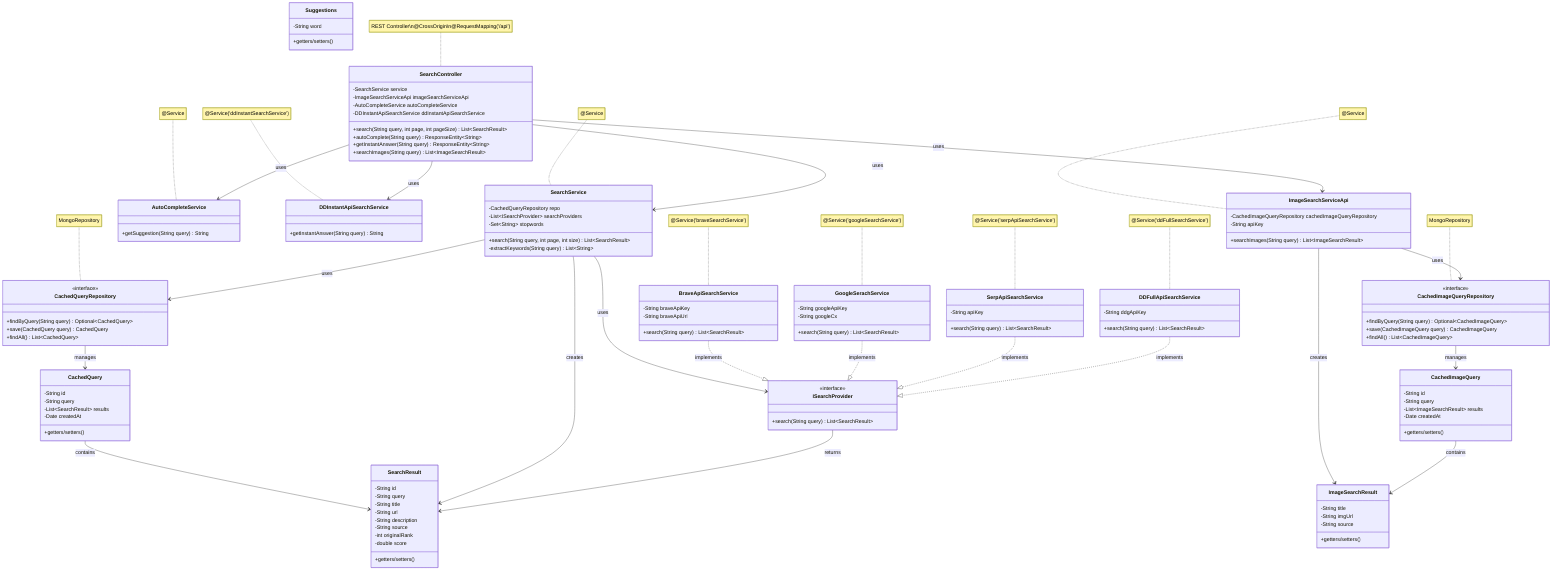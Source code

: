 classDiagram
    %% Model Classes
    class SearchResult {
        -String id
        -String query
        -String title
        -String url
        -String description
        -String source
        -int originalRank
        -double score
        +getters/setters()
    }
    
    class ImageSearchResult {
        -String title
        -String imgUrl
        -String source
        +getters/setters()
    }
    
    class CachedQuery {
        -String id
        -String query
        -List~SearchResult~ results
        -Date createdAt
        +getters/setters()
    }
    
    class CachedImageQuery {
        -String id
        -String query
        -List~ImageSearchResult~ results
        -Date createdAt
        +getters/setters()
    }
    
    class Suggestions {
        -String word
        +getters/setters()
    }

    %% Repository Interfaces
    class CachedQueryRepository {
        <<interface>>
        +findByQuery(String query) Optional~CachedQuery~
        +save(CachedQuery query) CachedQuery
        +findAll() List~CachedQuery~
    }
    
    class CachedImageQueryRepository {
        <<interface>>
        +findByQuery(String query) Optional~CachedImageQuery~
        +save(CachedImageQuery query) CachedImageQuery
        +findAll() List~CachedImageQuery~
    }

    %% Service Interface
    class ISearchProvider {
        <<interface>>
        +search(String query) List~SearchResult~
    }

    %% Service Implementations
    class SearchService {
        -CachedQueryRepository repo
        -List~ISearchProvider~ searchProviders
        -Set~String~ stopwords
        +search(String query, int page, int size) List~SearchResult~
        -extractKeywords(String query) List~String~
    }
    
    class BraveApiSearchService {
        -String braveApiKey
        -String braveApiUrl
        +search(String query) List~SearchResult~
    }
    
    class GoogleSerachService {
        -String googleApiKey
        -String googleCx
        +search(String query) List~SearchResult~
    }
    
    class SerpApiSearchService {
        -String apiKey
        +search(String query) List~SearchResult~
    }
    
    class DDFullApiSearchService {
        -String ddgApiKey
        +search(String query) List~SearchResult~
    }
    
    class AutoCompleteService {
        +getSuggestion(String query) String
    }
    
    class DDInstantApiSearchService {
        +getInstantAnswer(String query) String
    }
    
    class ImageSearchServiceApi {
        -CachedImageQueryRepository cachedImageQueryRepository
        -String apiKey
        +searchImages(String query) List~ImageSearchResult~
    }

    %% Controller
    class SearchController {
        -SearchService service
        -ImageSearchServiceApi imageSearchServiceApi
        -AutoCompleteService autoCompleteService
        -DDInstantApiSearchService ddInstantApiSearchService
        +search(String query, int page, int pageSize) List~SearchResult~
        +autoComplete(String query) ResponseEntity~String~
        +getInstantAnswer(String query) ResponseEntity~String~
        +searchImages(String query) List~ImageSearchResult~
    }

    %% Relationships
    SearchController --> SearchService : uses
    SearchController --> ImageSearchServiceApi : uses
    SearchController --> AutoCompleteService : uses
    SearchController --> DDInstantApiSearchService : uses
    
    SearchService --> CachedQueryRepository : uses
    SearchService --> ISearchProvider : uses
    
    ImageSearchServiceApi --> CachedImageQueryRepository : uses
    ImageSearchServiceApi --> ImageSearchResult : creates
    
    BraveApiSearchService ..|> ISearchProvider : implements
    GoogleSerachService ..|> ISearchProvider : implements
    SerpApiSearchService ..|> ISearchProvider : implements
    DDFullApiSearchService ..|> ISearchProvider : implements
    
    CachedQueryRepository --> CachedQuery : manages
    CachedImageQueryRepository --> CachedImageQuery : manages
    
    CachedQuery --> SearchResult : contains
    CachedImageQuery --> ImageSearchResult : contains
    
    SearchService --> SearchResult : creates
    ISearchProvider --> SearchResult : returns
    
    %% Spring Annotations
    note for SearchController "REST Controller\n@CrossOrigin\n@RequestMapping('/api')"
    note for SearchService "@Service"
    note for BraveApiSearchService "@Service('braveSearchService')"
    note for GoogleSerachService "@Service('googleSearchService')"
    note for SerpApiSearchService "@Service('serpApiSearchService')"
    note for DDFullApiSearchService "@Service('ddFullSearchService')"
    note for AutoCompleteService "@Service"
    note for DDInstantApiSearchService "@Service('ddInstantSearchService')"
    note for ImageSearchServiceApi "@Service"
    note for CachedQueryRepository "MongoRepository"
    note for CachedImageQueryRepository "MongoRepository"